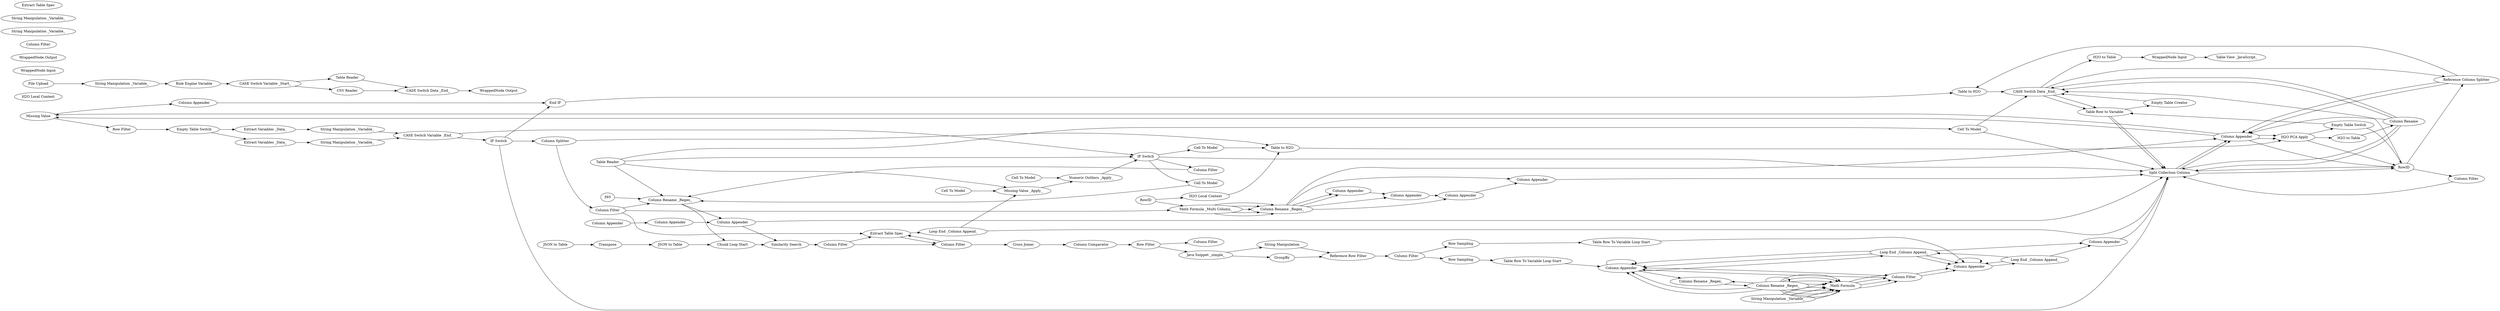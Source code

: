 digraph {
	126 [label="Missing Value"]
	159 [label="Column Splitter"]
	162 [label="Domain Calculator"]
	169 [label="Extract Table Spec"]
	170 [label="Table Row to Variable"]
	94 [label="Reference Column Splitter"]
	153 [label="Split Collection Column"]
	161 [label="Insert Column Header"]
	162 [label=Transpose]
	166 [label="Column Rename _Regex_"]
	1 [label="Table Reader"]
	3 [label="Cell To Model"]
	169 [label="H2O Predictor _Classification_"]
	172 [label="H2O Local Context"]
	173 [label="Table to H2O"]
	195 [label="H2O to Table"]
	5 [label="File Upload"]
	7 [label="WrappedNode Input"]
	8 [label="WrappedNode Output"]
	669 [label="String Manipulation _Variable_"]
	670 [label="Rule Engine Variable"]
	671 [label="CASE Switch Variable _Start_"]
	672 [label="Table Reader"]
	673 [label="CASE Switch Data _End_"]
	1159 [label="CSV Reader"]
	395 [label="Table View _JavaScript_"]
	396 [label="WrappedNode Input"]
	397 [label="WrappedNode Output"]
	400 [label="Missing Value _Apply_"]
	403 [label="Cell To Model"]
	404 [label="Cell To Model"]
	405 [label="Numeric Outliers _Apply_"]
	199 [label="Column Rename _Regex_"]
	202 [label="Normalizer _Apply_"]
	203 [label="Column Rename"]
	204 [label="String Manipulation _Variable_"]
	205 [label="Loop End _Column Append_"]
	206 [label="Similarity Search"]
	207 [label="Chunk Loop Start"]
	208 [label="Column Filter"]
	424 [label="JSON to Table"]
	425 [label="JSON to Table"]
	426 [label=Transpose]
	127 [label="Column Splitter"]
	154 [label="Column Filter"]
	200 [label="Column Appender"]
	201 [label="Column Appender"]
	202 [label="Column Appender"]
	265 [label="Column Appender"]
	126 [label="Missing Value"]
	159 [label="Column Splitter"]
	162 [label="Domain Calculator"]
	169 [label="Extract Table Spec"]
	170 [label="Table Row to Variable"]
	94 [label="Reference Column Splitter"]
	153 [label="Split Collection Column"]
	161 [label="Insert Column Header"]
	162 [label=Transpose]
	166 [label="Column Rename _Regex_"]
	167 [label="Empty Table Switch"]
	168 [label="Empty Table Creator"]
	169 [label="CASE Switch Data _End_"]
	170 [label="Table Row to Variable"]
	448 [label="Column Filter"]
	449 [label="Cell To Model"]
	450 [label="Cell To Model"]
	133 [label="Table to H2O"]
	134 [label="H2O Local Context"]
	152 [label="H2O to Table"]
	159 [label="Column Rename"]
	160 [label=RowID]
	161 [label=RowID]
	162 [label="Column Appender"]
	163 [label="Column Filter"]
	164 [label="Column Filter"]
	166 [label="H2O PCA Apply"]
	203 [label="Extract Table Spec"]
	204 [label="Column Filter"]
	216 [label="Math Formula"]
	219 [label="String Manipulation _Variable_"]
	220 [label="Column Filter"]
	216 [label="Math Formula"]
	219 [label="String Manipulation _Variable_"]
	220 [label="Column Filter"]
	216 [label="Math Formula"]
	219 [label="String Manipulation _Variable_"]
	220 [label="Column Filter"]
	216 [label="Math Formula"]
	219 [label="String Manipulation _Variable_"]
	220 [label="Column Filter"]
	249 [label="Table Row To Variable Loop Start"]
	250 [label="Table Row To Variable Loop Start"]
	234 [label="Cross Joiner"]
	236 [label="Row Filter"]
	237 [label="Column Comparator"]
	241 [label="Java Snippet _simple_"]
	242 [label=GroupBy]
	245 [label="String Manipulation"]
	246 [label="Reference Row Filter"]
	247 [label="Column Filter"]
	248 [label="Column Filter"]
	255 [label="Column Rename _Regex_"]
	256 [label="Column Rename _Regex_"]
	257 [label="String Manipulation _Variable_"]
	258 [label="String Manipulation _Variable_"]
	259 [label="Column Filter"]
	260 [label="String Manipulation _Variable_"]
	217 [label="Column Rename _Regex_"]
	218 [label="Column Rename _Regex_"]
	255 [label="String Manipulation _Variable_"]
	256 [label="String Manipulation _Variable_"]
	257 [label="String Manipulation _Variable_"]
	258 [label="Column Filter"]
	257 [label="Loop End _Column Append_"]
	258 [label="Column Appender"]
	259 [label="Column Appender"]
	260 [label="Loop End _Column Append_"]
	261 [label="Column Appender"]
	262 [label="Row Sampling"]
	263 [label="Row Sampling"]
	157 [label="Column Rename _Regex_"]
	158 [label="Math Formula _Multi Column_"]
	157 [label="Column Rename _Regex_"]
	158 [label="Math Formula _Multi Column_"]
	157 [label="Column Rename _Regex_"]
	158 [label="Math Formula _Multi Column_"]
	157 [label="Column Rename _Regex_"]
	158 [label="Math Formula _Multi Column_"]
	157 [label="Column Rename _Regex_"]
	158 [label="Math Formula _Multi Column_"]
	180 [label="Column Appender"]
	181 [label="Column Appender"]
	182 [label="Column Appender"]
	183 [label="Column Appender"]
	457 [label="End IF"]
	463 [label="IF Switch"]
	464 [label="IF Switch"]
	454 [label="Extract Table Spec"]
	455 [label="Row Filter"]
	456 [label="Empty Table Switch"]
	458 [label="Extract Variables _Data_"]
	459 [label="String Manipulation _Variable_"]
	460 [label="Extract Variables _Data_"]
	461 [label="String Manipulation _Variable_"]
	462 [label="CASE Switch Variable _End_"]
	153 -> 161
	153 -> 162
	161 -> 94
	162 -> 166
	166 -> 161
	159 -> 153
	159 -> 169
	162 -> 126
	169 -> 170
	170 -> 153
	94 -> 162
	5 -> 669
	669 -> 670
	670 -> 671
	671 -> 1159
	671 -> 672
	672 -> 673
	673 -> 8
	1159 -> 673
	396 -> 395
	400 -> 405
	403 -> 400
	404 -> 405
	424 -> 426
	426 -> 425
	199 -> 207
	199 -> 202
	202 -> 206
	203 -> 205
	204 -> 203
	206 -> 208
	207 -> 206
	208 -> 203
	208 -> 204
	425 -> 207
	153 -> 161
	153 -> 162
	161 -> 169
	162 -> 166
	166 -> 167
	167 -> 161
	167 -> 170
	168 -> 169
	169 -> 94
	170 -> 168
	159 -> 153
	159 -> 169
	162 -> 126
	169 -> 170
	170 -> 153
	94 -> 162
	200 -> 201
	201 -> 202
	202 -> 153
	126 -> 265
	133 -> 166
	134 -> 133
	152 -> 159
	159 -> 162
	160 -> 158
	160 -> 134
	161 -> 163
	162 -> 161
	157 -> 162
	166 -> 152
	216 -> 220
	219 -> 216
	216 -> 220
	219 -> 216
	216 -> 220
	219 -> 216
	216 -> 220
	219 -> 216
	234 -> 237
	236 -> 247
	236 -> 241
	237 -> 236
	241 -> 242
	241 -> 245
	242 -> 246
	245 -> 246
	246 -> 248
	218 -> 258
	257 -> 258
	257 -> 259
	258 -> 258
	259 -> 259
	260 -> 257
	260 -> 259
	217 -> 218
	218 -> 217
	218 -> 258
	218 -> 218
	257 -> 258
	257 -> 259
	258 -> 217
	203 -> 204
	204 -> 234
	220 -> 258
	220 -> 259
	220 -> 259
	220 -> 258
	249 -> 259
	250 -> 258
	248 -> 263
	248 -> 262
	218 -> 216
	218 -> 216
	218 -> 216
	218 -> 216
	218 -> 216
	218 -> 216
	218 -> 216
	218 -> 216
	257 -> 261
	258 -> 257
	259 -> 260
	260 -> 261
	262 -> 250
	263 -> 249
	158 -> 157
	158 -> 157
	158 -> 157
	158 -> 157
	158 -> 157
	157 -> 180
	157 -> 180
	157 -> 181
	157 -> 182
	157 -> 183
	180 -> 181
	181 -> 182
	182 -> 183
	126 -> 455
	455 -> 456
	456 -> 458
	456 -> 460
	458 -> 459
	459 -> 462
	460 -> 461
	461 -> 462
	205 -> 153
	127 -> 154
	127 -> 133
	154 -> 199
	154 -> 203
	154 -> 158
	265 -> 457
	448 -> 199
	449 -> 133
	450 -> 199
	163 -> 153
	261 -> 153
	183 -> 153
	463 -> 457
	463 -> 127
	463 -> 153
	464 -> 448
	464 -> 449
	464 -> 450
	464 -> 153
	462 -> 464
	462 -> 463
	205 -> 400
	1 -> 199
	1 -> 3
	1 -> 464
	1 -> 400
	3 -> 169
	3 -> 153
	169 -> 195
	94 -> 173
	173 -> 169
	195 -> 396
	393 -> 199
	405 -> 464
	457 -> 173
	rankdir=LR
}
